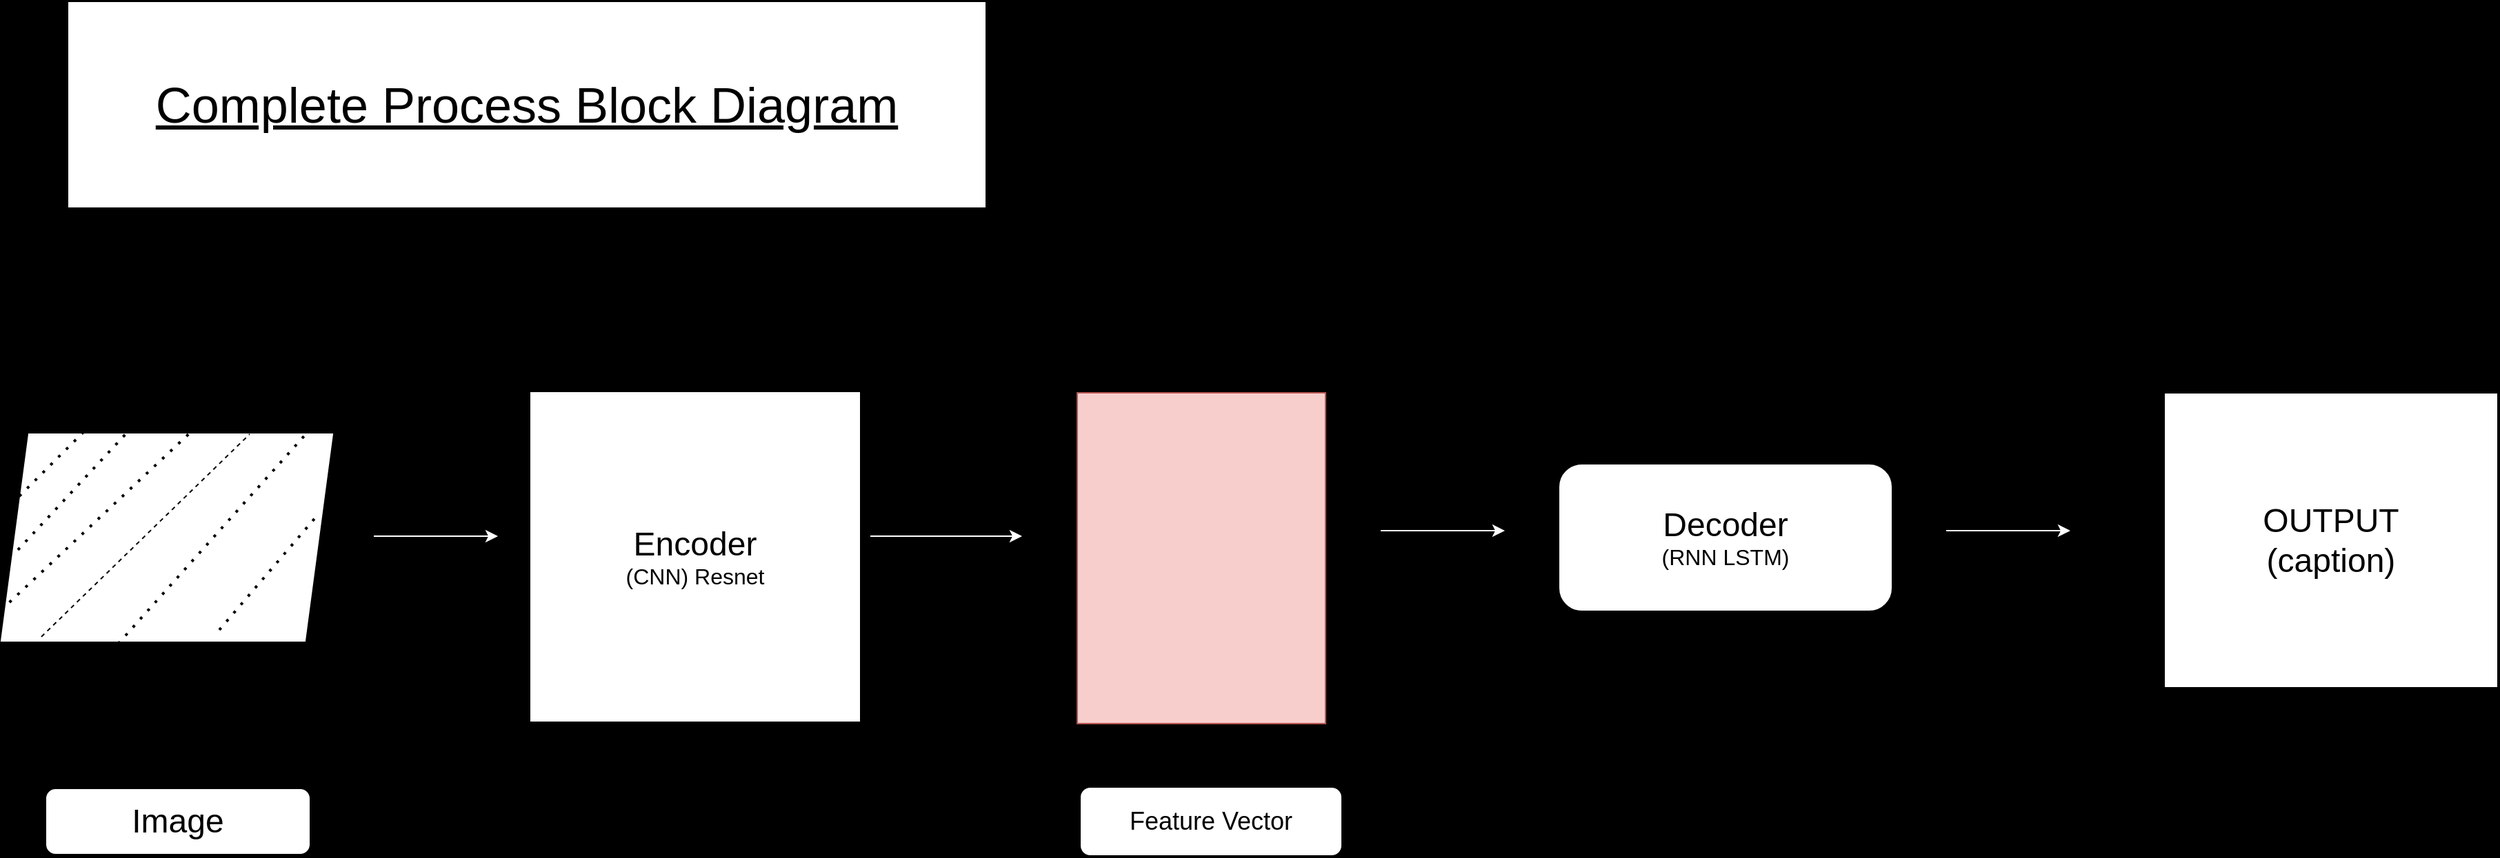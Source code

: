 <mxfile version="24.4.6" type="github">
  <diagram name="Page-1" id="xoCh4xKwM5PAYsJ9_TwH">
    <mxGraphModel dx="2196" dy="1376" grid="0" gridSize="10" guides="1" tooltips="1" connect="1" arrows="1" fold="1" page="1" pageScale="1" pageWidth="3300" pageHeight="4681" background="#000000" math="0" shadow="0">
      <root>
        <mxCell id="0" />
        <mxCell id="1" parent="0" />
        <mxCell id="N5LLvdPFVMpDfwsmLiXD-2" value="" style="shape=parallelogram;perimeter=parallelogramPerimeter;whiteSpace=wrap;html=1;fixedSize=1;strokeColor=#FFFFFF;" vertex="1" parent="1">
          <mxGeometry x="50" y="390" width="240" height="150" as="geometry" />
        </mxCell>
        <mxCell id="N5LLvdPFVMpDfwsmLiXD-7" value="" style="rounded=0;whiteSpace=wrap;html=1;strokeColor=#b85450;fillColor=#f8cecc;" vertex="1" parent="1">
          <mxGeometry x="830" y="360" width="180" height="240" as="geometry" />
        </mxCell>
        <mxCell id="N5LLvdPFVMpDfwsmLiXD-8" value="" style="endArrow=classic;html=1;rounded=0;strokeColor=#FFFFFF;" edge="1" parent="1">
          <mxGeometry width="50" height="50" relative="1" as="geometry">
            <mxPoint x="1050" y="460" as="sourcePoint" />
            <mxPoint x="1140" y="460" as="targetPoint" />
          </mxGeometry>
        </mxCell>
        <mxCell id="N5LLvdPFVMpDfwsmLiXD-9" value="&lt;div&gt;&lt;font style=&quot;font-size: 24px;&quot;&gt;Decoder&lt;/font&gt;&lt;/div&gt;&lt;div&gt;&lt;font size=&quot;3&quot;&gt;(RNN LSTM)&lt;/font&gt;&lt;br&gt;&lt;/div&gt;" style="rounded=1;whiteSpace=wrap;html=1;strokeColor=#FFFFFF;" vertex="1" parent="1">
          <mxGeometry x="1180" y="412.5" width="240" height="105" as="geometry" />
        </mxCell>
        <mxCell id="N5LLvdPFVMpDfwsmLiXD-10" value="&lt;div&gt;&lt;font style=&quot;font-size: 24px;&quot;&gt;Encoder&lt;/font&gt;&lt;/div&gt;&lt;div&gt;&lt;font size=&quot;3&quot;&gt;(CNN) Resnet&lt;br&gt;&lt;/font&gt;&lt;/div&gt;" style="whiteSpace=wrap;html=1;aspect=fixed;strokeColor=#FFFFFF;" vertex="1" parent="1">
          <mxGeometry x="434" y="360" width="238" height="238" as="geometry" />
        </mxCell>
        <mxCell id="N5LLvdPFVMpDfwsmLiXD-11" value="" style="endArrow=classic;html=1;rounded=0;strokeColor=#FFFFFF;" edge="1" parent="1">
          <mxGeometry width="50" height="50" relative="1" as="geometry">
            <mxPoint x="680" y="464" as="sourcePoint" />
            <mxPoint x="790" y="464" as="targetPoint" />
          </mxGeometry>
        </mxCell>
        <mxCell id="N5LLvdPFVMpDfwsmLiXD-12" value="" style="endArrow=classic;html=1;rounded=0;strokeColor=#FFFFFF;" edge="1" parent="1">
          <mxGeometry width="50" height="50" relative="1" as="geometry">
            <mxPoint x="320" y="464" as="sourcePoint" />
            <mxPoint x="410" y="464" as="targetPoint" />
          </mxGeometry>
        </mxCell>
        <mxCell id="N5LLvdPFVMpDfwsmLiXD-15" value="" style="endArrow=classic;html=1;rounded=0;strokeColor=#FFFFFF;" edge="1" parent="1">
          <mxGeometry width="50" height="50" relative="1" as="geometry">
            <mxPoint x="1460" y="460" as="sourcePoint" />
            <mxPoint x="1550" y="460" as="targetPoint" />
          </mxGeometry>
        </mxCell>
        <mxCell id="N5LLvdPFVMpDfwsmLiXD-16" value="" style="endArrow=none;dashed=1;html=1;dashPattern=1 3;strokeWidth=2;rounded=0;" edge="1" parent="1">
          <mxGeometry width="50" height="50" relative="1" as="geometry">
            <mxPoint x="63" y="435" as="sourcePoint" />
            <mxPoint x="113" y="385" as="targetPoint" />
          </mxGeometry>
        </mxCell>
        <mxCell id="N5LLvdPFVMpDfwsmLiXD-17" value="" style="endArrow=none;dashed=1;html=1;dashPattern=1 3;strokeWidth=2;rounded=0;exitX=0.058;exitY=1.053;exitDx=0;exitDy=0;exitPerimeter=0;" edge="1" parent="1">
          <mxGeometry width="50" height="50" relative="1" as="geometry">
            <mxPoint x="62.0" y="473.95" as="sourcePoint" />
            <mxPoint x="140" y="390" as="targetPoint" />
            <Array as="points" />
          </mxGeometry>
        </mxCell>
        <mxCell id="N5LLvdPFVMpDfwsmLiXD-19" value="" style="endArrow=none;dashed=1;html=1;dashPattern=1 3;strokeWidth=2;rounded=0;" edge="1" parent="1">
          <mxGeometry width="50" height="50" relative="1" as="geometry">
            <mxPoint x="50" y="517.5" as="sourcePoint" />
            <mxPoint x="190" y="386" as="targetPoint" />
            <Array as="points" />
          </mxGeometry>
        </mxCell>
        <mxCell id="N5LLvdPFVMpDfwsmLiXD-20" value="" style="endArrow=none;dashed=1;html=1;rounded=0;entryX=0.75;entryY=0;entryDx=0;entryDy=0;" edge="1" parent="1" target="N5LLvdPFVMpDfwsmLiXD-2">
          <mxGeometry width="50" height="50" relative="1" as="geometry">
            <mxPoint x="79" y="537" as="sourcePoint" />
            <mxPoint x="129" y="487" as="targetPoint" />
          </mxGeometry>
        </mxCell>
        <mxCell id="N5LLvdPFVMpDfwsmLiXD-21" value="" style="endArrow=none;dashed=1;html=1;dashPattern=1 3;strokeWidth=2;rounded=0;entryX=0.942;entryY=-0.04;entryDx=0;entryDy=0;entryPerimeter=0;" edge="1" parent="1" target="N5LLvdPFVMpDfwsmLiXD-2">
          <mxGeometry width="50" height="50" relative="1" as="geometry">
            <mxPoint x="124" y="554" as="sourcePoint" />
            <mxPoint x="187" y="493" as="targetPoint" />
          </mxGeometry>
        </mxCell>
        <mxCell id="N5LLvdPFVMpDfwsmLiXD-24" value="" style="endArrow=none;dashed=1;html=1;dashPattern=1 3;strokeWidth=2;rounded=0;" edge="1" parent="1">
          <mxGeometry width="50" height="50" relative="1" as="geometry">
            <mxPoint x="208" y="532" as="sourcePoint" />
            <mxPoint x="279" y="449" as="targetPoint" />
          </mxGeometry>
        </mxCell>
        <mxCell id="N5LLvdPFVMpDfwsmLiXD-25" value="&lt;font style=&quot;font-size: 18px;&quot;&gt;Feature Vector&lt;/font&gt;" style="rounded=1;whiteSpace=wrap;html=1;" vertex="1" parent="1">
          <mxGeometry x="832" y="646" width="190" height="50" as="geometry" />
        </mxCell>
        <mxCell id="N5LLvdPFVMpDfwsmLiXD-26" value="&lt;div&gt;&lt;font style=&quot;font-size: 24px;&quot;&gt;OUTPUT&lt;/font&gt;&lt;/div&gt;&lt;div&gt;&lt;font style=&quot;font-size: 24px;&quot;&gt;(caption)&lt;/font&gt;&lt;/div&gt;" style="rounded=0;whiteSpace=wrap;html=1;" vertex="1" parent="1">
          <mxGeometry x="1618" y="360" width="242" height="214" as="geometry" />
        </mxCell>
        <mxCell id="N5LLvdPFVMpDfwsmLiXD-27" value="&lt;font style=&quot;font-size: 36px;&quot;&gt;&lt;u&gt;&lt;font&gt;Complete Process Block Diagram&lt;/font&gt;&lt;/u&gt;&lt;/font&gt;" style="rounded=0;whiteSpace=wrap;html=1;" vertex="1" parent="1">
          <mxGeometry x="98" y="76" width="666" height="150" as="geometry" />
        </mxCell>
        <mxCell id="N5LLvdPFVMpDfwsmLiXD-29" value="&lt;font style=&quot;font-size: 24px;&quot;&gt;Image&lt;/font&gt;" style="rounded=1;whiteSpace=wrap;html=1;" vertex="1" parent="1">
          <mxGeometry x="82" y="647" width="192" height="48" as="geometry" />
        </mxCell>
      </root>
    </mxGraphModel>
  </diagram>
</mxfile>
